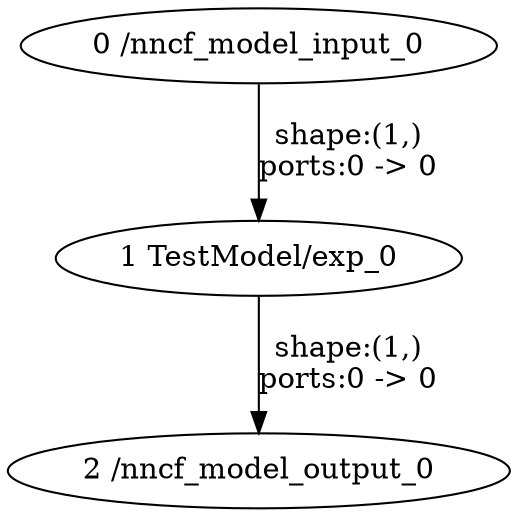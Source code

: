strict digraph  {
"0 /nncf_model_input_0" [id=0, type=nncf_model_input];
"1 TestModel/exp_0" [id=1, type=exp];
"2 /nncf_model_output_0" [id=2, type=nncf_model_output];
"0 /nncf_model_input_0" -> "1 TestModel/exp_0"  [label="shape:(1,)\nports:0 -> 0", style=solid];
"1 TestModel/exp_0" -> "2 /nncf_model_output_0"  [label="shape:(1,)\nports:0 -> 0", style=solid];
}
